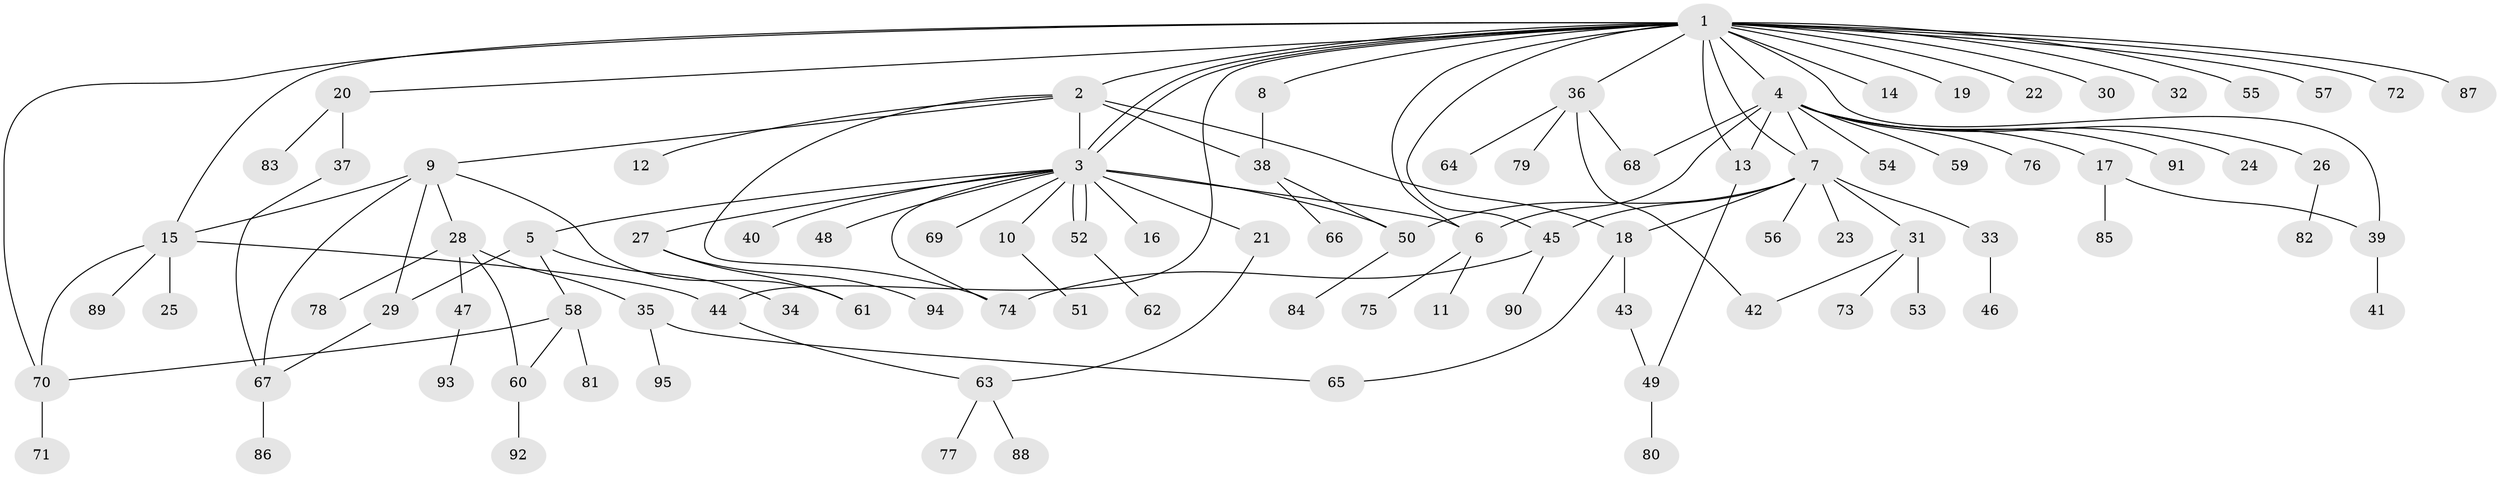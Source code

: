 // Generated by graph-tools (version 1.1) at 2025/14/03/09/25 04:14:37]
// undirected, 95 vertices, 123 edges
graph export_dot {
graph [start="1"]
  node [color=gray90,style=filled];
  1;
  2;
  3;
  4;
  5;
  6;
  7;
  8;
  9;
  10;
  11;
  12;
  13;
  14;
  15;
  16;
  17;
  18;
  19;
  20;
  21;
  22;
  23;
  24;
  25;
  26;
  27;
  28;
  29;
  30;
  31;
  32;
  33;
  34;
  35;
  36;
  37;
  38;
  39;
  40;
  41;
  42;
  43;
  44;
  45;
  46;
  47;
  48;
  49;
  50;
  51;
  52;
  53;
  54;
  55;
  56;
  57;
  58;
  59;
  60;
  61;
  62;
  63;
  64;
  65;
  66;
  67;
  68;
  69;
  70;
  71;
  72;
  73;
  74;
  75;
  76;
  77;
  78;
  79;
  80;
  81;
  82;
  83;
  84;
  85;
  86;
  87;
  88;
  89;
  90;
  91;
  92;
  93;
  94;
  95;
  1 -- 2;
  1 -- 3;
  1 -- 3;
  1 -- 4;
  1 -- 6;
  1 -- 7;
  1 -- 8;
  1 -- 13;
  1 -- 14;
  1 -- 15;
  1 -- 19;
  1 -- 20;
  1 -- 22;
  1 -- 30;
  1 -- 32;
  1 -- 36;
  1 -- 39;
  1 -- 44;
  1 -- 45;
  1 -- 55;
  1 -- 57;
  1 -- 70;
  1 -- 72;
  1 -- 87;
  2 -- 3;
  2 -- 9;
  2 -- 12;
  2 -- 18;
  2 -- 38;
  2 -- 74;
  3 -- 5;
  3 -- 6;
  3 -- 10;
  3 -- 16;
  3 -- 21;
  3 -- 27;
  3 -- 40;
  3 -- 48;
  3 -- 50;
  3 -- 52;
  3 -- 52;
  3 -- 69;
  3 -- 74;
  4 -- 6;
  4 -- 7;
  4 -- 13;
  4 -- 17;
  4 -- 24;
  4 -- 26;
  4 -- 54;
  4 -- 59;
  4 -- 68;
  4 -- 76;
  4 -- 91;
  5 -- 29;
  5 -- 34;
  5 -- 58;
  6 -- 11;
  6 -- 75;
  7 -- 18;
  7 -- 23;
  7 -- 31;
  7 -- 33;
  7 -- 45;
  7 -- 50;
  7 -- 56;
  8 -- 38;
  9 -- 15;
  9 -- 28;
  9 -- 29;
  9 -- 61;
  9 -- 67;
  10 -- 51;
  13 -- 49;
  15 -- 25;
  15 -- 44;
  15 -- 70;
  15 -- 89;
  17 -- 39;
  17 -- 85;
  18 -- 43;
  18 -- 65;
  20 -- 37;
  20 -- 83;
  21 -- 63;
  26 -- 82;
  27 -- 61;
  27 -- 94;
  28 -- 35;
  28 -- 47;
  28 -- 60;
  28 -- 78;
  29 -- 67;
  31 -- 42;
  31 -- 53;
  31 -- 73;
  33 -- 46;
  35 -- 65;
  35 -- 95;
  36 -- 42;
  36 -- 64;
  36 -- 68;
  36 -- 79;
  37 -- 67;
  38 -- 50;
  38 -- 66;
  39 -- 41;
  43 -- 49;
  44 -- 63;
  45 -- 74;
  45 -- 90;
  47 -- 93;
  49 -- 80;
  50 -- 84;
  52 -- 62;
  58 -- 60;
  58 -- 70;
  58 -- 81;
  60 -- 92;
  63 -- 77;
  63 -- 88;
  67 -- 86;
  70 -- 71;
}
